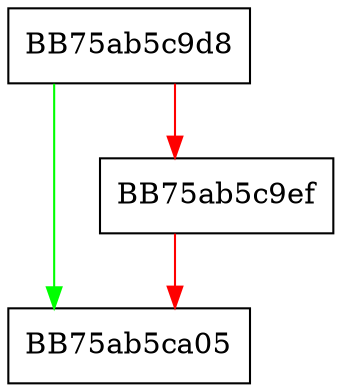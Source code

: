 digraph winMbcsToUtf8 {
  node [shape="box"];
  graph [splines=ortho];
  BB75ab5c9d8 -> BB75ab5ca05 [color="green"];
  BB75ab5c9d8 -> BB75ab5c9ef [color="red"];
  BB75ab5c9ef -> BB75ab5ca05 [color="red"];
}